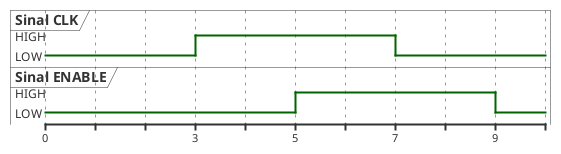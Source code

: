 @startuml
robust "Sinal CLK" as CLK
robust "Sinal ENABLE" as ENABLE

@0
CLK is LOW
ENABLE is LOW

@3
CLK is HIGH

@5
ENABLE is HIGH

@7
CLK is LOW

@9
ENABLE is LOW

@enduml
